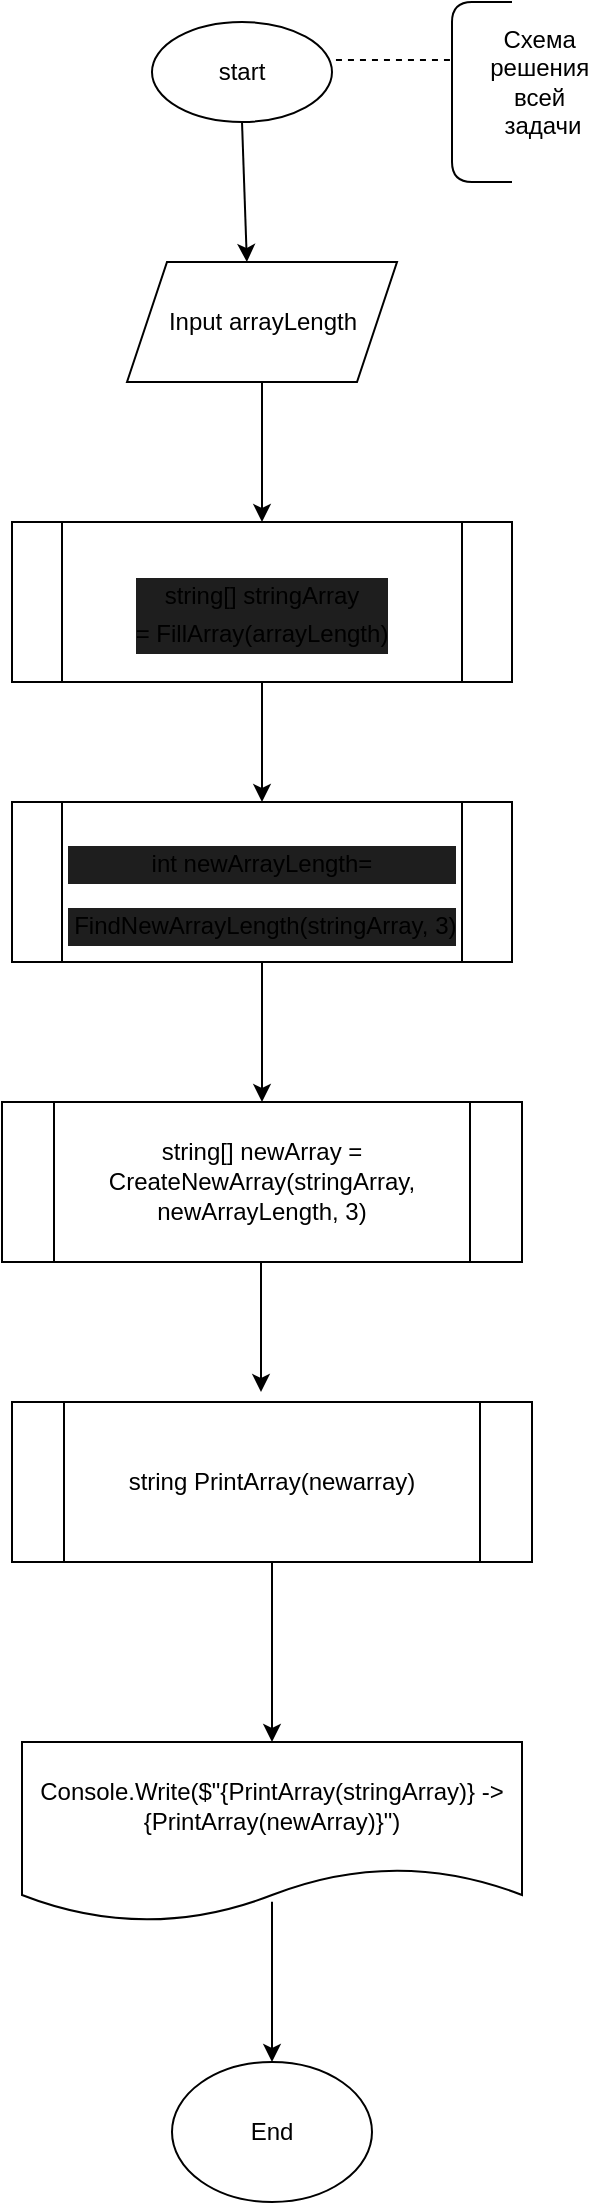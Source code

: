 <mxfile>
    <diagram id="rOK4mXxlfZ7YCphl5fb5" name="FillArray">
        <mxGraphModel dx="1074" dy="494" grid="1" gridSize="10" guides="1" tooltips="1" connect="1" arrows="1" fold="1" page="1" pageScale="1" pageWidth="827" pageHeight="1169" math="0" shadow="0">
            <root>
                <mxCell id="ZLFjbfQ9HzOBgUdA07Hk-0"/>
                <mxCell id="ZLFjbfQ9HzOBgUdA07Hk-1" parent="ZLFjbfQ9HzOBgUdA07Hk-0"/>
                <mxCell id="xCpnMUfckYimntiP1aNO-0" style="edgeStyle=none;html=1;exitX=0.5;exitY=1;exitDx=0;exitDy=0;entryX=0.444;entryY=0;entryDx=0;entryDy=0;entryPerimeter=0;" edge="1" source="xCpnMUfckYimntiP1aNO-1" target="xCpnMUfckYimntiP1aNO-3" parent="ZLFjbfQ9HzOBgUdA07Hk-1">
                    <mxGeometry relative="1" as="geometry"/>
                </mxCell>
                <mxCell id="xCpnMUfckYimntiP1aNO-1" value="start" style="ellipse;whiteSpace=wrap;html=1;" vertex="1" parent="ZLFjbfQ9HzOBgUdA07Hk-1">
                    <mxGeometry x="575" y="30" width="90" height="50" as="geometry"/>
                </mxCell>
                <mxCell id="xCpnMUfckYimntiP1aNO-2" style="edgeStyle=none;html=1;exitX=0.5;exitY=1;exitDx=0;exitDy=0;entryX=0.5;entryY=0;entryDx=0;entryDy=0;" edge="1" source="xCpnMUfckYimntiP1aNO-3" target="xCpnMUfckYimntiP1aNO-5" parent="ZLFjbfQ9HzOBgUdA07Hk-1">
                    <mxGeometry relative="1" as="geometry"/>
                </mxCell>
                <mxCell id="xCpnMUfckYimntiP1aNO-3" value="Input arrayLength" style="shape=parallelogram;perimeter=parallelogramPerimeter;whiteSpace=wrap;html=1;fixedSize=1;" vertex="1" parent="ZLFjbfQ9HzOBgUdA07Hk-1">
                    <mxGeometry x="562.5" y="150" width="135" height="60" as="geometry"/>
                </mxCell>
                <mxCell id="xCpnMUfckYimntiP1aNO-4" style="edgeStyle=none;html=1;exitX=0.5;exitY=1;exitDx=0;exitDy=0;" edge="1" source="xCpnMUfckYimntiP1aNO-5" target="xCpnMUfckYimntiP1aNO-7" parent="ZLFjbfQ9HzOBgUdA07Hk-1">
                    <mxGeometry relative="1" as="geometry"/>
                </mxCell>
                <mxCell id="xCpnMUfckYimntiP1aNO-5" value="&lt;p class=&quot;MsoNormal&quot; style=&quot;margin-bottom: 0cm ; margin-bottom: 0.0pt ; line-height: 14.25pt ; background: #1e1e1e&quot;&gt;&lt;span lang=&quot;EN-US&quot;&gt;&lt;font style=&quot;font-size: 12px&quot;&gt;string[] stringArray&lt;br&gt;= FillArray(arrayLength)&lt;/font&gt;&lt;/span&gt;&lt;/p&gt;" style="shape=process;whiteSpace=wrap;html=1;backgroundOutline=1;" vertex="1" parent="ZLFjbfQ9HzOBgUdA07Hk-1">
                    <mxGeometry x="505" y="280" width="250" height="80" as="geometry"/>
                </mxCell>
                <mxCell id="xCpnMUfckYimntiP1aNO-6" style="edgeStyle=none;html=1;exitX=0.5;exitY=1;exitDx=0;exitDy=0;entryX=0.5;entryY=0;entryDx=0;entryDy=0;" edge="1" source="xCpnMUfckYimntiP1aNO-7" target="xCpnMUfckYimntiP1aNO-15" parent="ZLFjbfQ9HzOBgUdA07Hk-1">
                    <mxGeometry relative="1" as="geometry">
                        <mxPoint x="630" y="560" as="targetPoint"/>
                    </mxGeometry>
                </mxCell>
                <mxCell id="xCpnMUfckYimntiP1aNO-7" value="&lt;p class=&quot;MsoNormal&quot; style=&quot;margin-bottom: 0cm ; margin-bottom: 0.0pt ; line-height: 14.25pt ; background: #1e1e1e&quot;&gt;&lt;span lang=&quot;EN-US&quot;&gt;&lt;font style=&quot;font-size: 12px&quot;&gt;int newArrayLength=&lt;/font&gt;&lt;/span&gt;&lt;/p&gt;&lt;p class=&quot;MsoNormal&quot; style=&quot;margin-bottom: 0cm ; margin-bottom: 0.0pt ; line-height: 14.25pt ; background: #1e1e1e&quot;&gt;&amp;nbsp;FindNewArrayLength(stringArray, 3)&lt;/p&gt;" style="shape=process;whiteSpace=wrap;html=1;backgroundOutline=1;" vertex="1" parent="ZLFjbfQ9HzOBgUdA07Hk-1">
                    <mxGeometry x="505" y="420" width="250" height="80" as="geometry"/>
                </mxCell>
                <mxCell id="xCpnMUfckYimntiP1aNO-8" style="edgeStyle=none;html=1;exitX=0.5;exitY=1;exitDx=0;exitDy=0;entryX=0.5;entryY=0;entryDx=0;entryDy=0;" edge="1" parent="ZLFjbfQ9HzOBgUdA07Hk-1">
                    <mxGeometry relative="1" as="geometry">
                        <mxPoint x="629.5" y="650" as="sourcePoint"/>
                        <mxPoint x="629.5" y="715" as="targetPoint"/>
                    </mxGeometry>
                </mxCell>
                <mxCell id="xCpnMUfckYimntiP1aNO-9" style="edgeStyle=none;html=1;exitX=0.5;exitY=1;exitDx=0;exitDy=0;" edge="1" source="xCpnMUfckYimntiP1aNO-16" target="xCpnMUfckYimntiP1aNO-11" parent="ZLFjbfQ9HzOBgUdA07Hk-1">
                    <mxGeometry relative="1" as="geometry">
                        <mxPoint x="700" y="840" as="sourcePoint"/>
                        <Array as="points"/>
                    </mxGeometry>
                </mxCell>
                <mxCell id="xCpnMUfckYimntiP1aNO-10" style="edgeStyle=none;html=1;exitX=0.5;exitY=0.888;exitDx=0;exitDy=0;exitPerimeter=0;" edge="1" source="xCpnMUfckYimntiP1aNO-11" target="xCpnMUfckYimntiP1aNO-12" parent="ZLFjbfQ9HzOBgUdA07Hk-1">
                    <mxGeometry relative="1" as="geometry"/>
                </mxCell>
                <mxCell id="xCpnMUfckYimntiP1aNO-11" value="&lt;span lang=&quot;EN-US&quot; style=&quot;line-height: 115%&quot;&gt;&lt;font style=&quot;font-size: 12px&quot;&gt;Console.Write($&quot;{PrintArray(stringArray)} -&amp;gt; {PrintArray(newArray)}&quot;)&lt;/font&gt;&lt;/span&gt;" style="shape=document;whiteSpace=wrap;html=1;boundedLbl=1;" vertex="1" parent="ZLFjbfQ9HzOBgUdA07Hk-1">
                    <mxGeometry x="510" y="890" width="250" height="90" as="geometry"/>
                </mxCell>
                <mxCell id="xCpnMUfckYimntiP1aNO-12" value="End" style="ellipse;whiteSpace=wrap;html=1;" vertex="1" parent="ZLFjbfQ9HzOBgUdA07Hk-1">
                    <mxGeometry x="585" y="1050" width="100" height="70" as="geometry"/>
                </mxCell>
                <mxCell id="xCpnMUfckYimntiP1aNO-13" value="Схема&amp;nbsp;&lt;br&gt;решения&amp;nbsp;&lt;br&gt;всей&amp;nbsp;&lt;br&gt;задачи" style="text;html=1;align=center;verticalAlign=middle;resizable=0;points=[];autosize=1;strokeColor=none;fillColor=none;fontSize=12;fontFamily=Helvetica;" vertex="1" parent="ZLFjbfQ9HzOBgUdA07Hk-1">
                    <mxGeometry x="735" y="30" width="70" height="60" as="geometry"/>
                </mxCell>
                <mxCell id="xCpnMUfckYimntiP1aNO-14" value="" style="endArrow=none;dashed=1;html=1;exitX=1.022;exitY=0.38;exitDx=0;exitDy=0;exitPerimeter=0;" edge="1" source="xCpnMUfckYimntiP1aNO-1" parent="ZLFjbfQ9HzOBgUdA07Hk-1">
                    <mxGeometry width="50" height="50" relative="1" as="geometry">
                        <mxPoint x="482.5" y="240" as="sourcePoint"/>
                        <mxPoint x="725" y="49" as="targetPoint"/>
                    </mxGeometry>
                </mxCell>
                <mxCell id="xCpnMUfckYimntiP1aNO-15" value="&lt;span lang=&quot;EN-US&quot; style=&quot;line-height: 115%&quot;&gt;&lt;font style=&quot;font-size: 12px&quot;&gt;string[] newArray = CreateNewArray(stringArray, newArrayLength, 3)&lt;/font&gt;&lt;/span&gt;" style="shape=process;whiteSpace=wrap;html=1;backgroundOutline=1;" vertex="1" parent="ZLFjbfQ9HzOBgUdA07Hk-1">
                    <mxGeometry x="500" y="570" width="260" height="80" as="geometry"/>
                </mxCell>
                <mxCell id="xCpnMUfckYimntiP1aNO-16" value="string PrintArray(newarray)" style="shape=process;whiteSpace=wrap;html=1;backgroundOutline=1;" vertex="1" parent="ZLFjbfQ9HzOBgUdA07Hk-1">
                    <mxGeometry x="505" y="720" width="260" height="80" as="geometry"/>
                </mxCell>
                <mxCell id="xCpnMUfckYimntiP1aNO-17" value="" style="endArrow=none;html=1;fontFamily=Helvetica;fontSize=12;" edge="1" parent="ZLFjbfQ9HzOBgUdA07Hk-1">
                    <mxGeometry width="50" height="50" relative="1" as="geometry">
                        <mxPoint x="755" y="110" as="sourcePoint"/>
                        <mxPoint x="755" y="20" as="targetPoint"/>
                        <Array as="points">
                            <mxPoint x="725" y="110"/>
                            <mxPoint x="725" y="20"/>
                        </Array>
                    </mxGeometry>
                </mxCell>
            </root>
        </mxGraphModel>
    </diagram>
    <diagram id="BUDHd59vHn-Sn7zRhiGd" name="FindNewArrayLength">
        <mxGraphModel dx="1074" dy="494" grid="1" gridSize="10" guides="1" tooltips="1" connect="1" arrows="1" fold="1" page="1" pageScale="1" pageWidth="827" pageHeight="1169" math="0" shadow="0">
            <root>
                <mxCell id="0"/>
                <mxCell id="1" parent="0"/>
                <mxCell id="10" style="edgeStyle=none;html=1;exitX=0.5;exitY=1;exitDx=0;exitDy=0;entryX=0.5;entryY=0;entryDx=0;entryDy=0;" parent="1" source="3" target="4" edge="1">
                    <mxGeometry relative="1" as="geometry"/>
                </mxCell>
                <mxCell id="3" value="start" style="ellipse;whiteSpace=wrap;html=1;" parent="1" vertex="1">
                    <mxGeometry x="110" y="20" width="90" height="60" as="geometry"/>
                </mxCell>
                <mxCell id="11" style="edgeStyle=none;html=1;exitX=0.5;exitY=1;exitDx=0;exitDy=0;entryX=0.5;entryY=0;entryDx=0;entryDy=0;" parent="1" source="4" target="5" edge="1">
                    <mxGeometry relative="1" as="geometry"/>
                </mxCell>
                <mxCell id="4" value="&lt;b&gt;Input&lt;/b&gt; string[] someArray" style="shape=parallelogram;perimeter=parallelogramPerimeter;whiteSpace=wrap;html=1;fixedSize=1;" parent="1" vertex="1">
                    <mxGeometry x="75" y="120" width="160" height="60" as="geometry"/>
                </mxCell>
                <mxCell id="12" style="edgeStyle=none;html=1;exitX=0.5;exitY=1;exitDx=0;exitDy=0;entryX=0.5;entryY=0;entryDx=0;entryDy=0;" parent="1" source="5" target="6" edge="1">
                    <mxGeometry relative="1" as="geometry"/>
                </mxCell>
                <mxCell id="5" value="&lt;b&gt;Input &lt;/b&gt;int number" style="shape=parallelogram;perimeter=parallelogramPerimeter;whiteSpace=wrap;html=1;fixedSize=1;" parent="1" vertex="1">
                    <mxGeometry x="77.5" y="230" width="157.5" height="60" as="geometry"/>
                </mxCell>
                <mxCell id="13" style="edgeStyle=none;html=1;exitX=0.5;exitY=1;exitDx=0;exitDy=0;entryX=0.5;entryY=0;entryDx=0;entryDy=0;" parent="1" source="6" target="7" edge="1">
                    <mxGeometry relative="1" as="geometry"/>
                </mxCell>
                <mxCell id="6" value="int count = 0" style="rounded=0;whiteSpace=wrap;html=1;" parent="1" vertex="1">
                    <mxGeometry x="95" y="340" width="120" height="60" as="geometry"/>
                </mxCell>
                <mxCell id="14" style="edgeStyle=none;html=1;exitX=0.5;exitY=1;exitDx=0;exitDy=0;entryX=0.5;entryY=0;entryDx=0;entryDy=0;" parent="1" source="7" target="8" edge="1">
                    <mxGeometry relative="1" as="geometry"/>
                </mxCell>
                <mxCell id="7" value="i = 0, someArray.Length -1, 1" style="shape=hexagon;perimeter=hexagonPerimeter2;whiteSpace=wrap;html=1;fixedSize=1;" parent="1" vertex="1">
                    <mxGeometry x="70" y="460" width="170" height="80" as="geometry"/>
                </mxCell>
                <mxCell id="15" style="edgeStyle=none;html=1;exitX=0.5;exitY=1;exitDx=0;exitDy=0;entryX=0.5;entryY=0;entryDx=0;entryDy=0;" parent="1" source="8" target="9" edge="1">
                    <mxGeometry relative="1" as="geometry"/>
                </mxCell>
                <mxCell id="8" value="someArray[ i ].Length&lt;br&gt;&amp;nbsp;&amp;lt;= number" style="rhombus;whiteSpace=wrap;html=1;" parent="1" vertex="1">
                    <mxGeometry x="80" y="600" width="150" height="100" as="geometry"/>
                </mxCell>
                <mxCell id="9" value="count = count + 1" style="rounded=0;whiteSpace=wrap;html=1;" parent="1" vertex="1">
                    <mxGeometry x="95" y="770" width="120" height="60" as="geometry"/>
                </mxCell>
                <mxCell id="16" value="" style="endArrow=classic;html=1;exitX=1;exitY=0.5;exitDx=0;exitDy=0;" parent="1" source="8" edge="1">
                    <mxGeometry width="50" height="50" relative="1" as="geometry">
                        <mxPoint x="400" y="790" as="sourcePoint"/>
                        <mxPoint x="320" y="650" as="targetPoint"/>
                    </mxGeometry>
                </mxCell>
                <mxCell id="17" value="" style="endArrow=classic;html=1;" parent="1" edge="1">
                    <mxGeometry width="50" height="50" relative="1" as="geometry">
                        <mxPoint x="320" y="650" as="sourcePoint"/>
                        <mxPoint x="320" y="920" as="targetPoint"/>
                    </mxGeometry>
                </mxCell>
                <mxCell id="18" value="" style="endArrow=classic;html=1;" parent="1" edge="1">
                    <mxGeometry width="50" height="50" relative="1" as="geometry">
                        <mxPoint x="320" y="920" as="sourcePoint"/>
                        <mxPoint x="40" y="920" as="targetPoint"/>
                    </mxGeometry>
                </mxCell>
                <mxCell id="19" value="" style="endArrow=classic;html=1;" parent="1" edge="1">
                    <mxGeometry width="50" height="50" relative="1" as="geometry">
                        <mxPoint x="40" y="920" as="sourcePoint"/>
                        <mxPoint x="40" y="500" as="targetPoint"/>
                    </mxGeometry>
                </mxCell>
                <mxCell id="20" value="" style="endArrow=classic;html=1;entryX=0;entryY=0.5;entryDx=0;entryDy=0;" parent="1" target="7" edge="1">
                    <mxGeometry width="50" height="50" relative="1" as="geometry">
                        <mxPoint x="40" y="500" as="sourcePoint"/>
                        <mxPoint x="450" y="510" as="targetPoint"/>
                    </mxGeometry>
                </mxCell>
                <mxCell id="21" value="" style="endArrow=classic;html=1;exitX=0.5;exitY=1;exitDx=0;exitDy=0;" parent="1" source="9" edge="1">
                    <mxGeometry width="50" height="50" relative="1" as="geometry">
                        <mxPoint x="400" y="760" as="sourcePoint"/>
                        <mxPoint x="155" y="920" as="targetPoint"/>
                    </mxGeometry>
                </mxCell>
                <mxCell id="22" value="End" style="ellipse;whiteSpace=wrap;html=1;" parent="1" vertex="1">
                    <mxGeometry x="270" y="470" width="80" height="60" as="geometry"/>
                </mxCell>
                <mxCell id="23" value="" style="endArrow=classic;html=1;exitX=1;exitY=0.5;exitDx=0;exitDy=0;entryX=0;entryY=0.5;entryDx=0;entryDy=0;" parent="1" source="7" target="22" edge="1">
                    <mxGeometry width="50" height="50" relative="1" as="geometry">
                        <mxPoint x="400" y="660" as="sourcePoint"/>
                        <mxPoint x="450" y="610" as="targetPoint"/>
                    </mxGeometry>
                </mxCell>
                <mxCell id="24" value="No" style="text;html=1;align=center;verticalAlign=middle;resizable=0;points=[];autosize=1;strokeColor=none;fillColor=none;" parent="1" vertex="1">
                    <mxGeometry x="255" y="620" width="30" height="20" as="geometry"/>
                </mxCell>
                <mxCell id="25" value="Yes" style="text;html=1;align=center;verticalAlign=middle;resizable=0;points=[];autosize=1;strokeColor=none;fillColor=none;" parent="1" vertex="1">
                    <mxGeometry x="150" y="710" width="40" height="20" as="geometry"/>
                </mxCell>
                <mxCell id="26" value="" style="endArrow=none;html=1;" parent="1" edge="1">
                    <mxGeometry width="50" height="50" relative="1" as="geometry">
                        <mxPoint x="300" y="200" as="sourcePoint"/>
                        <mxPoint x="300" y="20" as="targetPoint"/>
                        <Array as="points">
                            <mxPoint x="280" y="200"/>
                            <mxPoint x="280" y="20"/>
                        </Array>
                    </mxGeometry>
                </mxCell>
                <mxCell id="27" value="" style="endArrow=none;dashed=1;html=1;exitX=1;exitY=0.5;exitDx=0;exitDy=0;" parent="1" source="3" edge="1">
                    <mxGeometry width="50" height="50" relative="1" as="geometry">
                        <mxPoint x="400" y="120" as="sourcePoint"/>
                        <mxPoint x="280" y="50" as="targetPoint"/>
                        <Array as="points">
                            <mxPoint x="240" y="50"/>
                        </Array>
                    </mxGeometry>
                </mxCell>
                <mxCell id="28" value="int FindNewArrayLength&lt;br&gt;(string[] someArray, int number)" style="text;html=1;align=left;verticalAlign=middle;resizable=0;points=[];autosize=1;strokeColor=none;fillColor=none;" parent="1" vertex="1">
                    <mxGeometry x="288" y="30" width="180" height="30" as="geometry"/>
                </mxCell>
                <mxCell id="30" value="// Аргументы функции: &lt;br&gt;исходный массив строк someArray&amp;nbsp;&lt;br&gt;&amp;nbsp;и число number, &lt;br&gt;которое ограничивает&lt;br&gt;&amp;nbsp;длину строк нового массива&lt;br&gt;//Функция возвращает длину count&lt;br&gt;&lt;font color=&quot;rgba(0, 0, 0, 0)&quot; face=&quot;monospace&quot;&gt;&lt;span style=&quot;font-size: 0px&quot;&gt;сщгте&lt;/span&gt;&lt;/font&gt;&amp;nbsp;нового массива , который будет&amp;nbsp;&lt;br&gt;состоять из тех строк исходного массива,&lt;br&gt;длина которых меньше или равна number" style="text;html=1;align=left;verticalAlign=middle;resizable=0;points=[];autosize=1;strokeColor=none;fillColor=none;" parent="1" vertex="1">
                    <mxGeometry x="285" y="60" width="250" height="140" as="geometry"/>
                </mxCell>
                <mxCell id="40" style="edgeStyle=none;html=1;exitX=0.5;exitY=1;exitDx=0;exitDy=0;entryX=0.444;entryY=0;entryDx=0;entryDy=0;entryPerimeter=0;" parent="1" source="32" target="33" edge="1">
                    <mxGeometry relative="1" as="geometry"/>
                </mxCell>
                <mxCell id="32" value="start" style="ellipse;whiteSpace=wrap;html=1;" parent="1" vertex="1">
                    <mxGeometry x="610" y="25" width="90" height="50" as="geometry"/>
                </mxCell>
                <mxCell id="41" style="edgeStyle=none;html=1;exitX=0.5;exitY=1;exitDx=0;exitDy=0;entryX=0.5;entryY=0;entryDx=0;entryDy=0;" parent="1" source="33" target="34" edge="1">
                    <mxGeometry relative="1" as="geometry"/>
                </mxCell>
                <mxCell id="33" value="Input arrayLength" style="shape=parallelogram;perimeter=parallelogramPerimeter;whiteSpace=wrap;html=1;fixedSize=1;" parent="1" vertex="1">
                    <mxGeometry x="595" y="120" width="135" height="60" as="geometry"/>
                </mxCell>
                <mxCell id="42" style="edgeStyle=none;html=1;exitX=0.5;exitY=1;exitDx=0;exitDy=0;" parent="1" source="34" target="35" edge="1">
                    <mxGeometry relative="1" as="geometry"/>
                </mxCell>
                <mxCell id="34" value="&lt;p class=&quot;MsoNormal&quot; style=&quot;margin-bottom: 0cm ; margin-bottom: 0.0pt ; line-height: 14.25pt ; background: #1e1e1e&quot;&gt;&lt;span lang=&quot;EN-US&quot;&gt;&lt;font style=&quot;font-size: 12px&quot;&gt;string[] stringArray&lt;br&gt;= FillArray(arrayLength)&lt;/font&gt;&lt;/span&gt;&lt;/p&gt;" style="shape=process;whiteSpace=wrap;html=1;backgroundOutline=1;" parent="1" vertex="1">
                    <mxGeometry x="540" y="220" width="250" height="80" as="geometry"/>
                </mxCell>
                <mxCell id="43" style="edgeStyle=none;html=1;exitX=0.5;exitY=1;exitDx=0;exitDy=0;entryX=0.5;entryY=0;entryDx=0;entryDy=0;" parent="1" source="35" target="36" edge="1">
                    <mxGeometry relative="1" as="geometry"/>
                </mxCell>
                <mxCell id="35" value="&lt;p class=&quot;MsoNormal&quot; style=&quot;margin-bottom: 0cm ; margin-bottom: 0.0pt ; line-height: 14.25pt ; background: #1e1e1e&quot;&gt;&lt;span lang=&quot;EN-US&quot;&gt;&lt;font style=&quot;font-size: 12px&quot;&gt;int newArrayLength=&lt;/font&gt;&lt;/span&gt;&lt;/p&gt;&lt;p class=&quot;MsoNormal&quot; style=&quot;margin-bottom: 0cm ; margin-bottom: 0.0pt ; line-height: 14.25pt ; background: #1e1e1e&quot;&gt;&amp;nbsp;FindNewArrayLength(stringArray, 3)&lt;/p&gt;" style="shape=process;whiteSpace=wrap;html=1;backgroundOutline=1;" parent="1" vertex="1">
                    <mxGeometry x="540" y="340" width="250" height="80" as="geometry"/>
                </mxCell>
                <mxCell id="44" style="edgeStyle=none;html=1;exitX=0.5;exitY=1;exitDx=0;exitDy=0;entryX=0.5;entryY=0;entryDx=0;entryDy=0;" parent="1" source="36" target="37" edge="1">
                    <mxGeometry relative="1" as="geometry"/>
                </mxCell>
                <mxCell id="36" value="&lt;span lang=&quot;EN-US&quot; style=&quot;line-height: 115%&quot;&gt;&lt;font style=&quot;font-size: 12px&quot;&gt;string[] newArray = CreateNewArray(stringArray, newArrayLength, 3)&lt;/font&gt;&lt;/span&gt;" style="shape=process;whiteSpace=wrap;html=1;backgroundOutline=1;" parent="1" vertex="1">
                    <mxGeometry x="535" y="460" width="260" height="80" as="geometry"/>
                </mxCell>
                <mxCell id="45" style="edgeStyle=none;html=1;exitX=0.5;exitY=1;exitDx=0;exitDy=0;" parent="1" source="37" target="38" edge="1">
                    <mxGeometry relative="1" as="geometry"/>
                </mxCell>
                <mxCell id="37" value="string PrintArray(newarray)" style="shape=process;whiteSpace=wrap;html=1;backgroundOutline=1;" parent="1" vertex="1">
                    <mxGeometry x="535" y="610" width="260" height="80" as="geometry"/>
                </mxCell>
                <mxCell id="46" style="edgeStyle=none;html=1;exitX=0.5;exitY=0.888;exitDx=0;exitDy=0;exitPerimeter=0;" parent="1" source="38" target="39" edge="1">
                    <mxGeometry relative="1" as="geometry"/>
                </mxCell>
                <mxCell id="38" value="&lt;span lang=&quot;EN-US&quot; style=&quot;line-height: 115%&quot;&gt;&lt;font style=&quot;font-size: 12px&quot;&gt;Console.Write($&quot;{PrintArray(stringArray)} -&amp;gt; {PrintArray(newArray)}&quot;)&lt;/font&gt;&lt;/span&gt;" style="shape=document;whiteSpace=wrap;html=1;boundedLbl=1;" parent="1" vertex="1">
                    <mxGeometry x="540" y="750" width="250" height="90" as="geometry"/>
                </mxCell>
                <mxCell id="39" value="End" style="ellipse;whiteSpace=wrap;html=1;" parent="1" vertex="1">
                    <mxGeometry x="615" y="900" width="100" height="70" as="geometry"/>
                </mxCell>
                <mxCell id="47" value="" style="endArrow=none;dashed=1;html=1;dashPattern=1 3;strokeWidth=2;fontFamily=Helvetica;fontSize=12;entryX=0;entryY=0.25;entryDx=0;entryDy=0;exitX=0.432;exitY=1.036;exitDx=0;exitDy=0;exitPerimeter=0;" parent="1" source="30" target="35" edge="1">
                    <mxGeometry width="50" height="50" relative="1" as="geometry">
                        <mxPoint x="400" y="410" as="sourcePoint"/>
                        <mxPoint x="450" y="360" as="targetPoint"/>
                    </mxGeometry>
                </mxCell>
                <mxCell id="48" value="" style="endArrow=none;dashed=1;html=1;fontFamily=Helvetica;fontSize=12;entryX=1;entryY=0.5;entryDx=0;entryDy=0;" parent="1" target="32" edge="1">
                    <mxGeometry width="50" height="50" relative="1" as="geometry">
                        <mxPoint x="730" y="50" as="sourcePoint"/>
                        <mxPoint x="450" y="70" as="targetPoint"/>
                    </mxGeometry>
                </mxCell>
                <mxCell id="49" value="" style="endArrow=none;html=1;fontFamily=Helvetica;fontSize=12;" parent="1" edge="1">
                    <mxGeometry width="50" height="50" relative="1" as="geometry">
                        <mxPoint x="760" y="110" as="sourcePoint"/>
                        <mxPoint x="760" y="20" as="targetPoint"/>
                        <Array as="points">
                            <mxPoint x="730" y="110"/>
                            <mxPoint x="730" y="20"/>
                        </Array>
                    </mxGeometry>
                </mxCell>
                <mxCell id="50" value="Схема&amp;nbsp;&lt;br&gt;решения&amp;nbsp;&lt;br&gt;всей&amp;nbsp;&lt;br&gt;задачи" style="text;html=1;align=center;verticalAlign=middle;resizable=0;points=[];autosize=1;strokeColor=none;fillColor=none;fontSize=12;fontFamily=Helvetica;" parent="1" vertex="1">
                    <mxGeometry x="740" y="30" width="70" height="60" as="geometry"/>
                </mxCell>
            </root>
        </mxGraphModel>
    </diagram>
    <diagram id="9cwROIkATJ8h14jdqO5l" name="CreateNewArray">
        <mxGraphModel dx="1074" dy="494" grid="1" gridSize="10" guides="1" tooltips="1" connect="1" arrows="1" fold="1" page="1" pageScale="1" pageWidth="827" pageHeight="1169" math="0" shadow="0">
            <root>
                <mxCell id="WYaakM-BK-kbKQ9GXrH5-0"/>
                <mxCell id="WYaakM-BK-kbKQ9GXrH5-1" parent="WYaakM-BK-kbKQ9GXrH5-0"/>
                <mxCell id="PL3wQIosWrRBUe69JCpg-0" style="edgeStyle=none;html=1;exitX=0.5;exitY=1;exitDx=0;exitDy=0;entryX=0.5;entryY=0;entryDx=0;entryDy=0;" parent="WYaakM-BK-kbKQ9GXrH5-1" target="PL3wQIosWrRBUe69JCpg-2" edge="1">
                    <mxGeometry relative="1" as="geometry">
                        <mxPoint x="155" y="80" as="sourcePoint"/>
                    </mxGeometry>
                </mxCell>
                <mxCell id="PL3wQIosWrRBUe69JCpg-1" style="edgeStyle=none;html=1;exitX=0.5;exitY=1;exitDx=0;exitDy=0;entryX=0.5;entryY=0;entryDx=0;entryDy=0;" parent="WYaakM-BK-kbKQ9GXrH5-1" source="PL3wQIosWrRBUe69JCpg-2" target="PL3wQIosWrRBUe69JCpg-4" edge="1">
                    <mxGeometry relative="1" as="geometry"/>
                </mxCell>
                <mxCell id="PL3wQIosWrRBUe69JCpg-2" value="&lt;b&gt;Input&lt;/b&gt; string[] someArray" style="shape=parallelogram;perimeter=parallelogramPerimeter;whiteSpace=wrap;html=1;fixedSize=1;" parent="WYaakM-BK-kbKQ9GXrH5-1" vertex="1">
                    <mxGeometry x="75" y="120" width="160" height="60" as="geometry"/>
                </mxCell>
                <mxCell id="PL3wQIosWrRBUe69JCpg-3" style="edgeStyle=none;html=1;exitX=0.5;exitY=1;exitDx=0;exitDy=0;entryX=0.5;entryY=0;entryDx=0;entryDy=0;" parent="WYaakM-BK-kbKQ9GXrH5-1" source="PL3wQIosWrRBUe69JCpg-4" target="PL3wQIosWrRBUe69JCpg-6" edge="1">
                    <mxGeometry relative="1" as="geometry"/>
                </mxCell>
                <mxCell id="PL3wQIosWrRBUe69JCpg-4" value="&lt;b&gt;Input &lt;/b&gt;int number" style="shape=parallelogram;perimeter=parallelogramPerimeter;whiteSpace=wrap;html=1;fixedSize=1;" parent="WYaakM-BK-kbKQ9GXrH5-1" vertex="1">
                    <mxGeometry x="77.5" y="230" width="157.5" height="60" as="geometry"/>
                </mxCell>
                <mxCell id="CWt5amc0Uw6hjU2jiGRZ-3" style="edgeStyle=none;html=1;exitX=0.5;exitY=1;exitDx=0;exitDy=0;entryX=0.5;entryY=0;entryDx=0;entryDy=0;" parent="WYaakM-BK-kbKQ9GXrH5-1" source="PL3wQIosWrRBUe69JCpg-6" target="CWt5amc0Uw6hjU2jiGRZ-2" edge="1">
                    <mxGeometry relative="1" as="geometry"/>
                </mxCell>
                <mxCell id="PL3wQIosWrRBUe69JCpg-6" value="string[] newArray = new string[length]" style="rounded=0;whiteSpace=wrap;html=1;" parent="WYaakM-BK-kbKQ9GXrH5-1" vertex="1">
                    <mxGeometry x="80" y="480" width="160" height="60" as="geometry"/>
                </mxCell>
                <mxCell id="PL3wQIosWrRBUe69JCpg-7" style="edgeStyle=none;html=1;exitX=0.5;exitY=1;exitDx=0;exitDy=0;entryX=0.5;entryY=0;entryDx=0;entryDy=0;" parent="WYaakM-BK-kbKQ9GXrH5-1" source="PL3wQIosWrRBUe69JCpg-8" target="PL3wQIosWrRBUe69JCpg-10" edge="1">
                    <mxGeometry relative="1" as="geometry"/>
                </mxCell>
                <mxCell id="PL3wQIosWrRBUe69JCpg-8" value="i = 0, someArray.Length -1, 1" style="shape=hexagon;perimeter=hexagonPerimeter2;whiteSpace=wrap;html=1;fixedSize=1;" parent="WYaakM-BK-kbKQ9GXrH5-1" vertex="1">
                    <mxGeometry x="76.25" y="710" width="170" height="80" as="geometry"/>
                </mxCell>
                <mxCell id="PL3wQIosWrRBUe69JCpg-9" style="edgeStyle=none;html=1;exitX=0.5;exitY=1;exitDx=0;exitDy=0;entryX=0.5;entryY=0;entryDx=0;entryDy=0;" parent="WYaakM-BK-kbKQ9GXrH5-1" source="PL3wQIosWrRBUe69JCpg-10" target="PL3wQIosWrRBUe69JCpg-11" edge="1">
                    <mxGeometry relative="1" as="geometry"/>
                </mxCell>
                <mxCell id="PL3wQIosWrRBUe69JCpg-10" value="someArray[ i ].Length&lt;br&gt;&amp;nbsp;&amp;lt;= number" style="rhombus;whiteSpace=wrap;html=1;" parent="WYaakM-BK-kbKQ9GXrH5-1" vertex="1">
                    <mxGeometry x="86.25" y="830" width="150" height="100" as="geometry"/>
                </mxCell>
                <mxCell id="CWt5amc0Uw6hjU2jiGRZ-10" style="edgeStyle=none;html=1;exitX=0.5;exitY=1;exitDx=0;exitDy=0;entryX=0.5;entryY=0;entryDx=0;entryDy=0;" parent="WYaakM-BK-kbKQ9GXrH5-1" source="PL3wQIosWrRBUe69JCpg-11" target="CWt5amc0Uw6hjU2jiGRZ-7" edge="1">
                    <mxGeometry relative="1" as="geometry"/>
                </mxCell>
                <mxCell id="PL3wQIosWrRBUe69JCpg-11" value="newArray[ j ] = someArray[ i ]" style="rounded=0;whiteSpace=wrap;html=1;" parent="WYaakM-BK-kbKQ9GXrH5-1" vertex="1">
                    <mxGeometry x="101.25" y="960" width="120" height="60" as="geometry"/>
                </mxCell>
                <mxCell id="PL3wQIosWrRBUe69JCpg-12" value="" style="endArrow=classic;html=1;exitX=1;exitY=0.5;exitDx=0;exitDy=0;" parent="WYaakM-BK-kbKQ9GXrH5-1" source="PL3wQIosWrRBUe69JCpg-10" edge="1">
                    <mxGeometry width="50" height="50" relative="1" as="geometry">
                        <mxPoint x="400" y="790" as="sourcePoint"/>
                        <mxPoint x="330" y="880" as="targetPoint"/>
                    </mxGeometry>
                </mxCell>
                <mxCell id="PL3wQIosWrRBUe69JCpg-13" value="" style="endArrow=classic;html=1;" parent="WYaakM-BK-kbKQ9GXrH5-1" edge="1">
                    <mxGeometry width="50" height="50" relative="1" as="geometry">
                        <mxPoint x="330" y="880" as="sourcePoint"/>
                        <mxPoint x="330" y="1140" as="targetPoint"/>
                    </mxGeometry>
                </mxCell>
                <mxCell id="PL3wQIosWrRBUe69JCpg-15" value="End" style="ellipse;whiteSpace=wrap;html=1;" parent="WYaakM-BK-kbKQ9GXrH5-1" vertex="1">
                    <mxGeometry x="330" y="720" width="80" height="60" as="geometry"/>
                </mxCell>
                <mxCell id="PL3wQIosWrRBUe69JCpg-16" value="" style="endArrow=classic;html=1;exitX=1;exitY=0.5;exitDx=0;exitDy=0;" parent="WYaakM-BK-kbKQ9GXrH5-1" source="PL3wQIosWrRBUe69JCpg-8" edge="1">
                    <mxGeometry width="50" height="50" relative="1" as="geometry">
                        <mxPoint x="400" y="660" as="sourcePoint"/>
                        <mxPoint x="330" y="750" as="targetPoint"/>
                    </mxGeometry>
                </mxCell>
                <mxCell id="PL3wQIosWrRBUe69JCpg-19" value="" style="endArrow=none;dashed=1;html=1;exitX=1;exitY=0.5;exitDx=0;exitDy=0;" parent="WYaakM-BK-kbKQ9GXrH5-1" edge="1">
                    <mxGeometry width="50" height="50" relative="1" as="geometry">
                        <mxPoint x="200" y="50" as="sourcePoint"/>
                        <mxPoint x="280" y="50" as="targetPoint"/>
                        <Array as="points">
                            <mxPoint x="240" y="50"/>
                        </Array>
                    </mxGeometry>
                </mxCell>
                <mxCell id="CWt5amc0Uw6hjU2jiGRZ-0" value="start" style="ellipse;whiteSpace=wrap;html=1;" parent="WYaakM-BK-kbKQ9GXrH5-1" vertex="1">
                    <mxGeometry x="110" y="20" width="90" height="60" as="geometry"/>
                </mxCell>
                <mxCell id="CWt5amc0Uw6hjU2jiGRZ-1" value="&lt;b&gt;Input &lt;/b&gt;int length" style="shape=parallelogram;perimeter=parallelogramPerimeter;whiteSpace=wrap;html=1;fixedSize=1;" parent="WYaakM-BK-kbKQ9GXrH5-1" vertex="1">
                    <mxGeometry x="76.25" y="350" width="157.5" height="60" as="geometry"/>
                </mxCell>
                <mxCell id="CWt5amc0Uw6hjU2jiGRZ-4" style="edgeStyle=none;html=1;exitX=0.5;exitY=1;exitDx=0;exitDy=0;" parent="WYaakM-BK-kbKQ9GXrH5-1" source="CWt5amc0Uw6hjU2jiGRZ-2" target="PL3wQIosWrRBUe69JCpg-8" edge="1">
                    <mxGeometry relative="1" as="geometry"/>
                </mxCell>
                <mxCell id="CWt5amc0Uw6hjU2jiGRZ-2" value="int j = 0" style="rounded=0;whiteSpace=wrap;html=1;" parent="WYaakM-BK-kbKQ9GXrH5-1" vertex="1">
                    <mxGeometry x="80" y="590" width="160" height="60" as="geometry"/>
                </mxCell>
                <mxCell id="CWt5amc0Uw6hjU2jiGRZ-6" value="" style="endArrow=classic;html=1;entryX=0;entryY=0.5;entryDx=0;entryDy=0;" parent="WYaakM-BK-kbKQ9GXrH5-1" target="PL3wQIosWrRBUe69JCpg-8" edge="1">
                    <mxGeometry width="50" height="50" relative="1" as="geometry">
                        <mxPoint x="330" y="1140" as="sourcePoint"/>
                        <mxPoint x="440" y="820" as="targetPoint"/>
                        <Array as="points">
                            <mxPoint x="30" y="1140"/>
                            <mxPoint x="30" y="750"/>
                        </Array>
                    </mxGeometry>
                </mxCell>
                <mxCell id="CWt5amc0Uw6hjU2jiGRZ-9" style="edgeStyle=none;html=1;" parent="WYaakM-BK-kbKQ9GXrH5-1" source="CWt5amc0Uw6hjU2jiGRZ-7" edge="1">
                    <mxGeometry relative="1" as="geometry">
                        <mxPoint x="161" y="1140" as="targetPoint"/>
                    </mxGeometry>
                </mxCell>
                <mxCell id="CWt5amc0Uw6hjU2jiGRZ-7" value="j = j + 1" style="rounded=0;whiteSpace=wrap;html=1;" parent="WYaakM-BK-kbKQ9GXrH5-1" vertex="1">
                    <mxGeometry x="101.25" y="1050" width="120" height="50" as="geometry"/>
                </mxCell>
                <mxCell id="CWt5amc0Uw6hjU2jiGRZ-12" value="No" style="text;html=1;align=center;verticalAlign=middle;resizable=0;points=[];autosize=1;strokeColor=none;fillColor=none;" parent="WYaakM-BK-kbKQ9GXrH5-1" vertex="1">
                    <mxGeometry x="245" y="850" width="30" height="20" as="geometry"/>
                </mxCell>
                <mxCell id="CWt5amc0Uw6hjU2jiGRZ-13" value="Yes" style="text;html=1;align=center;verticalAlign=middle;resizable=0;points=[];autosize=1;strokeColor=none;fillColor=none;" parent="WYaakM-BK-kbKQ9GXrH5-1" vertex="1">
                    <mxGeometry x="160" y="930" width="40" height="20" as="geometry"/>
                </mxCell>
                <mxCell id="CWt5amc0Uw6hjU2jiGRZ-14" value="string[] CreateNewArray&lt;br&gt;(string[] someArray,&amp;nbsp;int length, int number)&lt;br&gt;// Аргументы метода: &lt;br&gt;заданный массив строк someArray,&lt;br&gt;длина нового массива length,&lt;br&gt;число number, которое ограничивает&lt;br&gt;число символов строки в новом массиве.&lt;br&gt;// Метод возвращает новый массив&lt;br&gt;&amp;nbsp;строк newArray из строк исходного &lt;br&gt;массива, длина которых &amp;lt;= number.&amp;nbsp;" style="text;html=1;align=left;verticalAlign=middle;resizable=0;points=[];autosize=1;strokeColor=none;fillColor=none;" parent="WYaakM-BK-kbKQ9GXrH5-1" vertex="1">
                    <mxGeometry x="289" y="20" width="250" height="150" as="geometry"/>
                </mxCell>
                <mxCell id="zIz8TzmVw3z0ew3yAKeJ-1" value="" style="endArrow=none;html=1;" parent="WYaakM-BK-kbKQ9GXrH5-1" edge="1">
                    <mxGeometry width="50" height="50" relative="1" as="geometry">
                        <mxPoint x="330" y="170" as="sourcePoint"/>
                        <mxPoint x="330" y="20" as="targetPoint"/>
                        <Array as="points">
                            <mxPoint x="280" y="170"/>
                            <mxPoint x="280" y="20"/>
                        </Array>
                    </mxGeometry>
                </mxCell>
                <mxCell id="Iyp2aAmBb2lgy-oFgMpM-0" style="edgeStyle=none;html=1;exitX=0.5;exitY=1;exitDx=0;exitDy=0;entryX=0.444;entryY=0;entryDx=0;entryDy=0;entryPerimeter=0;" parent="WYaakM-BK-kbKQ9GXrH5-1" source="Iyp2aAmBb2lgy-oFgMpM-1" target="Iyp2aAmBb2lgy-oFgMpM-3" edge="1">
                    <mxGeometry relative="1" as="geometry"/>
                </mxCell>
                <mxCell id="Iyp2aAmBb2lgy-oFgMpM-1" value="start" style="ellipse;whiteSpace=wrap;html=1;" parent="WYaakM-BK-kbKQ9GXrH5-1" vertex="1">
                    <mxGeometry x="595" y="20" width="90" height="50" as="geometry"/>
                </mxCell>
                <mxCell id="Iyp2aAmBb2lgy-oFgMpM-2" style="edgeStyle=none;html=1;exitX=0.5;exitY=1;exitDx=0;exitDy=0;entryX=0.5;entryY=0;entryDx=0;entryDy=0;" parent="WYaakM-BK-kbKQ9GXrH5-1" source="Iyp2aAmBb2lgy-oFgMpM-3" target="Iyp2aAmBb2lgy-oFgMpM-5" edge="1">
                    <mxGeometry relative="1" as="geometry"/>
                </mxCell>
                <mxCell id="Iyp2aAmBb2lgy-oFgMpM-3" value="Input arrayLength" style="shape=parallelogram;perimeter=parallelogramPerimeter;whiteSpace=wrap;html=1;fixedSize=1;" parent="WYaakM-BK-kbKQ9GXrH5-1" vertex="1">
                    <mxGeometry x="580" y="120" width="135" height="60" as="geometry"/>
                </mxCell>
                <mxCell id="Iyp2aAmBb2lgy-oFgMpM-4" style="edgeStyle=none;html=1;exitX=0.5;exitY=1;exitDx=0;exitDy=0;" parent="WYaakM-BK-kbKQ9GXrH5-1" source="Iyp2aAmBb2lgy-oFgMpM-5" target="Iyp2aAmBb2lgy-oFgMpM-7" edge="1">
                    <mxGeometry relative="1" as="geometry"/>
                </mxCell>
                <mxCell id="Iyp2aAmBb2lgy-oFgMpM-5" value="&lt;p class=&quot;MsoNormal&quot; style=&quot;margin-bottom: 0cm ; margin-bottom: 0.0pt ; line-height: 14.25pt ; background: #1e1e1e&quot;&gt;&lt;span lang=&quot;EN-US&quot;&gt;&lt;font style=&quot;font-size: 12px&quot;&gt;string[] stringArray&lt;br&gt;= FillArray(arrayLength)&lt;/font&gt;&lt;/span&gt;&lt;/p&gt;" style="shape=process;whiteSpace=wrap;html=1;backgroundOutline=1;" parent="WYaakM-BK-kbKQ9GXrH5-1" vertex="1">
                    <mxGeometry x="522.5" y="220" width="250" height="80" as="geometry"/>
                </mxCell>
                <mxCell id="Iyp2aAmBb2lgy-oFgMpM-6" style="edgeStyle=none;html=1;exitX=0.5;exitY=1;exitDx=0;exitDy=0;entryX=0.5;entryY=0;entryDx=0;entryDy=0;" parent="WYaakM-BK-kbKQ9GXrH5-1" source="Iyp2aAmBb2lgy-oFgMpM-7" target="Iyp2aAmBb2lgy-oFgMpM-9" edge="1">
                    <mxGeometry relative="1" as="geometry"/>
                </mxCell>
                <mxCell id="Iyp2aAmBb2lgy-oFgMpM-7" value="&lt;p class=&quot;MsoNormal&quot; style=&quot;margin-bottom: 0cm ; margin-bottom: 0.0pt ; line-height: 14.25pt ; background: #1e1e1e&quot;&gt;&lt;span lang=&quot;EN-US&quot;&gt;&lt;font style=&quot;font-size: 12px&quot;&gt;int newArrayLength=&lt;/font&gt;&lt;/span&gt;&lt;/p&gt;&lt;p class=&quot;MsoNormal&quot; style=&quot;margin-bottom: 0cm ; margin-bottom: 0.0pt ; line-height: 14.25pt ; background: #1e1e1e&quot;&gt;&amp;nbsp;FindNewArrayLength(stringArray, 3)&lt;/p&gt;" style="shape=process;whiteSpace=wrap;html=1;backgroundOutline=1;" parent="WYaakM-BK-kbKQ9GXrH5-1" vertex="1">
                    <mxGeometry x="522.5" y="370" width="250" height="80" as="geometry"/>
                </mxCell>
                <mxCell id="Iyp2aAmBb2lgy-oFgMpM-8" style="edgeStyle=none;html=1;exitX=0.5;exitY=1;exitDx=0;exitDy=0;entryX=0.5;entryY=0;entryDx=0;entryDy=0;" parent="WYaakM-BK-kbKQ9GXrH5-1" source="Iyp2aAmBb2lgy-oFgMpM-9" target="Iyp2aAmBb2lgy-oFgMpM-11" edge="1">
                    <mxGeometry relative="1" as="geometry"/>
                </mxCell>
                <mxCell id="Iyp2aAmBb2lgy-oFgMpM-9" value="&lt;span lang=&quot;EN-US&quot; style=&quot;line-height: 115%&quot;&gt;&lt;font style=&quot;font-size: 12px&quot;&gt;string[] newArray = CreateNewArray(stringArray, newArrayLength, 3)&lt;/font&gt;&lt;/span&gt;" style="shape=process;whiteSpace=wrap;html=1;backgroundOutline=1;" parent="WYaakM-BK-kbKQ9GXrH5-1" vertex="1">
                    <mxGeometry x="517.5" y="505" width="260" height="80" as="geometry"/>
                </mxCell>
                <mxCell id="Iyp2aAmBb2lgy-oFgMpM-10" style="edgeStyle=none;html=1;exitX=0.5;exitY=1;exitDx=0;exitDy=0;" parent="WYaakM-BK-kbKQ9GXrH5-1" source="Iyp2aAmBb2lgy-oFgMpM-11" target="Iyp2aAmBb2lgy-oFgMpM-13" edge="1">
                    <mxGeometry relative="1" as="geometry"/>
                </mxCell>
                <mxCell id="Iyp2aAmBb2lgy-oFgMpM-11" value="string PrintArray(newarray)" style="shape=process;whiteSpace=wrap;html=1;backgroundOutline=1;" parent="WYaakM-BK-kbKQ9GXrH5-1" vertex="1">
                    <mxGeometry x="517.5" y="650" width="260" height="80" as="geometry"/>
                </mxCell>
                <mxCell id="Iyp2aAmBb2lgy-oFgMpM-12" style="edgeStyle=none;html=1;exitX=0.5;exitY=0.888;exitDx=0;exitDy=0;exitPerimeter=0;" parent="WYaakM-BK-kbKQ9GXrH5-1" source="Iyp2aAmBb2lgy-oFgMpM-13" target="Iyp2aAmBb2lgy-oFgMpM-14" edge="1">
                    <mxGeometry relative="1" as="geometry"/>
                </mxCell>
                <mxCell id="Iyp2aAmBb2lgy-oFgMpM-13" value="&lt;span lang=&quot;EN-US&quot; style=&quot;line-height: 115%&quot;&gt;&lt;font style=&quot;font-size: 12px&quot;&gt;Console.Write($&quot;{PrintArray(stringArray)} -&amp;gt; {PrintArray(newArray)}&quot;)&lt;/font&gt;&lt;/span&gt;" style="shape=document;whiteSpace=wrap;html=1;boundedLbl=1;" parent="WYaakM-BK-kbKQ9GXrH5-1" vertex="1">
                    <mxGeometry x="522.5" y="790" width="250" height="90" as="geometry"/>
                </mxCell>
                <mxCell id="Iyp2aAmBb2lgy-oFgMpM-14" value="End" style="ellipse;whiteSpace=wrap;html=1;" parent="WYaakM-BK-kbKQ9GXrH5-1" vertex="1">
                    <mxGeometry x="597.5" y="970" width="100" height="70" as="geometry"/>
                </mxCell>
                <mxCell id="Iyp2aAmBb2lgy-oFgMpM-16" value="" style="endArrow=none;html=1;fontFamily=Helvetica;fontSize=12;" parent="WYaakM-BK-kbKQ9GXrH5-1" edge="1">
                    <mxGeometry width="50" height="50" relative="1" as="geometry">
                        <mxPoint x="750" y="100" as="sourcePoint"/>
                        <mxPoint x="750" y="10" as="targetPoint"/>
                        <Array as="points">
                            <mxPoint x="720" y="100"/>
                            <mxPoint x="720" y="10"/>
                        </Array>
                    </mxGeometry>
                </mxCell>
                <mxCell id="VbtIMMGN2p6MQN4TVLNB-0" value="Схема&amp;nbsp;&lt;br&gt;решения&amp;nbsp;&lt;br&gt;всей&amp;nbsp;&lt;br&gt;задачи" style="text;html=1;align=center;verticalAlign=middle;resizable=0;points=[];autosize=1;strokeColor=none;fillColor=none;fontSize=12;fontFamily=Helvetica;" parent="WYaakM-BK-kbKQ9GXrH5-1" vertex="1">
                    <mxGeometry x="730" y="20" width="70" height="60" as="geometry"/>
                </mxCell>
                <mxCell id="VbtIMMGN2p6MQN4TVLNB-1" value="" style="endArrow=none;dashed=1;html=1;exitX=1.022;exitY=0.38;exitDx=0;exitDy=0;exitPerimeter=0;" parent="WYaakM-BK-kbKQ9GXrH5-1" source="Iyp2aAmBb2lgy-oFgMpM-1" edge="1">
                    <mxGeometry width="50" height="50" relative="1" as="geometry">
                        <mxPoint x="430" y="130" as="sourcePoint"/>
                        <mxPoint x="720" y="40" as="targetPoint"/>
                    </mxGeometry>
                </mxCell>
                <mxCell id="VbtIMMGN2p6MQN4TVLNB-2" value="" style="endArrow=none;dashed=1;html=1;dashPattern=1 3;strokeWidth=2;entryX=0;entryY=0.5;entryDx=0;entryDy=0;exitX=0.172;exitY=1.04;exitDx=0;exitDy=0;exitPerimeter=0;" parent="WYaakM-BK-kbKQ9GXrH5-1" source="CWt5amc0Uw6hjU2jiGRZ-14" target="Iyp2aAmBb2lgy-oFgMpM-9" edge="1">
                    <mxGeometry width="50" height="50" relative="1" as="geometry">
                        <mxPoint x="430" y="630" as="sourcePoint"/>
                        <mxPoint x="480" y="580" as="targetPoint"/>
                    </mxGeometry>
                </mxCell>
            </root>
        </mxGraphModel>
    </diagram>
    <diagram id="3hS6Tdo-KlKZ7LKPWp7K" name="PrintArray">
        <mxGraphModel dx="1074" dy="494" grid="1" gridSize="10" guides="1" tooltips="1" connect="1" arrows="1" fold="1" page="1" pageScale="1" pageWidth="827" pageHeight="1169" math="0" shadow="0">
            <root>
                <mxCell id="xoLuCBkKCQd0fefoIbll-0"/>
                <mxCell id="xoLuCBkKCQd0fefoIbll-1" parent="xoLuCBkKCQd0fefoIbll-0"/>
                <mxCell id="rh9tBhnNMq1vZiG94Zch-0" style="edgeStyle=none;html=1;exitX=0.5;exitY=1;exitDx=0;exitDy=0;entryX=0.444;entryY=0;entryDx=0;entryDy=0;entryPerimeter=0;" parent="xoLuCBkKCQd0fefoIbll-1" source="rh9tBhnNMq1vZiG94Zch-1" target="rh9tBhnNMq1vZiG94Zch-3" edge="1">
                    <mxGeometry relative="1" as="geometry"/>
                </mxCell>
                <mxCell id="rh9tBhnNMq1vZiG94Zch-1" value="start" style="ellipse;whiteSpace=wrap;html=1;" parent="xoLuCBkKCQd0fefoIbll-1" vertex="1">
                    <mxGeometry x="590" y="20" width="90" height="50" as="geometry"/>
                </mxCell>
                <mxCell id="rh9tBhnNMq1vZiG94Zch-2" style="edgeStyle=none;html=1;exitX=0.5;exitY=1;exitDx=0;exitDy=0;entryX=0.5;entryY=0;entryDx=0;entryDy=0;" parent="xoLuCBkKCQd0fefoIbll-1" source="rh9tBhnNMq1vZiG94Zch-3" target="rh9tBhnNMq1vZiG94Zch-5" edge="1">
                    <mxGeometry relative="1" as="geometry"/>
                </mxCell>
                <mxCell id="rh9tBhnNMq1vZiG94Zch-3" value="Input arrayLength" style="shape=parallelogram;perimeter=parallelogramPerimeter;whiteSpace=wrap;html=1;fixedSize=1;" parent="xoLuCBkKCQd0fefoIbll-1" vertex="1">
                    <mxGeometry x="577.5" y="140" width="135" height="60" as="geometry"/>
                </mxCell>
                <mxCell id="rh9tBhnNMq1vZiG94Zch-4" style="edgeStyle=none;html=1;exitX=0.5;exitY=1;exitDx=0;exitDy=0;" parent="xoLuCBkKCQd0fefoIbll-1" source="rh9tBhnNMq1vZiG94Zch-5" target="rh9tBhnNMq1vZiG94Zch-7" edge="1">
                    <mxGeometry relative="1" as="geometry"/>
                </mxCell>
                <mxCell id="rh9tBhnNMq1vZiG94Zch-5" value="&lt;p class=&quot;MsoNormal&quot; style=&quot;margin-bottom: 0cm ; margin-bottom: 0.0pt ; line-height: 14.25pt ; background: #1e1e1e&quot;&gt;&lt;span lang=&quot;EN-US&quot;&gt;&lt;font style=&quot;font-size: 12px&quot;&gt;string[] stringArray&lt;br&gt;= FillArray(arrayLength)&lt;/font&gt;&lt;/span&gt;&lt;/p&gt;" style="shape=process;whiteSpace=wrap;html=1;backgroundOutline=1;" parent="xoLuCBkKCQd0fefoIbll-1" vertex="1">
                    <mxGeometry x="520" y="270" width="250" height="80" as="geometry"/>
                </mxCell>
                <mxCell id="rh9tBhnNMq1vZiG94Zch-6" style="edgeStyle=none;html=1;exitX=0.5;exitY=1;exitDx=0;exitDy=0;entryX=0.5;entryY=0;entryDx=0;entryDy=0;" parent="xoLuCBkKCQd0fefoIbll-1" source="rh9tBhnNMq1vZiG94Zch-7" target="zv7p3Lph-I4LMq91jP-w-0" edge="1">
                    <mxGeometry relative="1" as="geometry">
                        <mxPoint x="645" y="550" as="targetPoint"/>
                    </mxGeometry>
                </mxCell>
                <mxCell id="rh9tBhnNMq1vZiG94Zch-7" value="&lt;p class=&quot;MsoNormal&quot; style=&quot;margin-bottom: 0cm ; margin-bottom: 0.0pt ; line-height: 14.25pt ; background: #1e1e1e&quot;&gt;&lt;span lang=&quot;EN-US&quot;&gt;&lt;font style=&quot;font-size: 12px&quot;&gt;int newArrayLength=&lt;/font&gt;&lt;/span&gt;&lt;/p&gt;&lt;p class=&quot;MsoNormal&quot; style=&quot;margin-bottom: 0cm ; margin-bottom: 0.0pt ; line-height: 14.25pt ; background: #1e1e1e&quot;&gt;&amp;nbsp;FindNewArrayLength(stringArray, 3)&lt;/p&gt;" style="shape=process;whiteSpace=wrap;html=1;backgroundOutline=1;" parent="xoLuCBkKCQd0fefoIbll-1" vertex="1">
                    <mxGeometry x="520" y="410" width="250" height="80" as="geometry"/>
                </mxCell>
                <mxCell id="rh9tBhnNMq1vZiG94Zch-8" style="edgeStyle=none;html=1;exitX=0.5;exitY=1;exitDx=0;exitDy=0;entryX=0.5;entryY=0;entryDx=0;entryDy=0;" parent="xoLuCBkKCQd0fefoIbll-1" edge="1">
                    <mxGeometry relative="1" as="geometry">
                        <mxPoint x="644.5" y="640" as="sourcePoint"/>
                        <mxPoint x="644.5" y="705" as="targetPoint"/>
                    </mxGeometry>
                </mxCell>
                <mxCell id="rh9tBhnNMq1vZiG94Zch-9" style="edgeStyle=none;html=1;exitX=0.5;exitY=1;exitDx=0;exitDy=0;" parent="xoLuCBkKCQd0fefoIbll-1" source="zv7p3Lph-I4LMq91jP-w-1" target="rh9tBhnNMq1vZiG94Zch-11" edge="1">
                    <mxGeometry relative="1" as="geometry">
                        <mxPoint x="715" y="830" as="sourcePoint"/>
                        <Array as="points"/>
                    </mxGeometry>
                </mxCell>
                <mxCell id="rh9tBhnNMq1vZiG94Zch-10" style="edgeStyle=none;html=1;exitX=0.5;exitY=0.888;exitDx=0;exitDy=0;exitPerimeter=0;" parent="xoLuCBkKCQd0fefoIbll-1" source="rh9tBhnNMq1vZiG94Zch-11" target="rh9tBhnNMq1vZiG94Zch-12" edge="1">
                    <mxGeometry relative="1" as="geometry"/>
                </mxCell>
                <mxCell id="rh9tBhnNMq1vZiG94Zch-11" value="&lt;span lang=&quot;EN-US&quot; style=&quot;line-height: 115%&quot;&gt;&lt;font style=&quot;font-size: 12px&quot;&gt;Console.Write($&quot;{PrintArray(stringArray)} -&amp;gt; {PrintArray(newArray)}&quot;)&lt;/font&gt;&lt;/span&gt;" style="shape=document;whiteSpace=wrap;html=1;boundedLbl=1;" parent="xoLuCBkKCQd0fefoIbll-1" vertex="1">
                    <mxGeometry x="525" y="880" width="250" height="90" as="geometry"/>
                </mxCell>
                <mxCell id="rh9tBhnNMq1vZiG94Zch-12" value="End" style="ellipse;whiteSpace=wrap;html=1;" parent="xoLuCBkKCQd0fefoIbll-1" vertex="1">
                    <mxGeometry x="600" y="1040" width="100" height="70" as="geometry"/>
                </mxCell>
                <mxCell id="rh9tBhnNMq1vZiG94Zch-14" value="Схема&amp;nbsp;&lt;br&gt;решения&amp;nbsp;&lt;br&gt;всей&amp;nbsp;&lt;br&gt;задачи" style="text;html=1;align=center;verticalAlign=middle;resizable=0;points=[];autosize=1;strokeColor=none;fillColor=none;fontSize=12;fontFamily=Helvetica;" parent="xoLuCBkKCQd0fefoIbll-1" vertex="1">
                    <mxGeometry x="750" y="20" width="70" height="60" as="geometry"/>
                </mxCell>
                <mxCell id="rh9tBhnNMq1vZiG94Zch-15" value="" style="endArrow=none;dashed=1;html=1;exitX=1.022;exitY=0.38;exitDx=0;exitDy=0;exitPerimeter=0;" parent="xoLuCBkKCQd0fefoIbll-1" source="rh9tBhnNMq1vZiG94Zch-1" edge="1">
                    <mxGeometry width="50" height="50" relative="1" as="geometry">
                        <mxPoint x="497.5" y="230" as="sourcePoint"/>
                        <mxPoint x="740" y="39" as="targetPoint"/>
                    </mxGeometry>
                </mxCell>
                <mxCell id="zv7p3Lph-I4LMq91jP-w-0" value="&lt;span lang=&quot;EN-US&quot; style=&quot;line-height: 115%&quot;&gt;&lt;font style=&quot;font-size: 12px&quot;&gt;string[] newArray = CreateNewArray(stringArray, newArrayLength, 3)&lt;/font&gt;&lt;/span&gt;" style="shape=process;whiteSpace=wrap;html=1;backgroundOutline=1;" parent="xoLuCBkKCQd0fefoIbll-1" vertex="1">
                    <mxGeometry x="515" y="560" width="260" height="80" as="geometry"/>
                </mxCell>
                <mxCell id="zv7p3Lph-I4LMq91jP-w-1" value="string PrintArray(newarray)" style="shape=process;whiteSpace=wrap;html=1;backgroundOutline=1;" parent="xoLuCBkKCQd0fefoIbll-1" vertex="1">
                    <mxGeometry x="520" y="710" width="260" height="80" as="geometry"/>
                </mxCell>
                <mxCell id="DRMMR42_bMjvzJynJBhf-0" value="" style="endArrow=none;html=1;fontFamily=Helvetica;fontSize=12;" parent="xoLuCBkKCQd0fefoIbll-1" edge="1">
                    <mxGeometry width="50" height="50" relative="1" as="geometry">
                        <mxPoint x="770" y="100" as="sourcePoint"/>
                        <mxPoint x="770" y="10" as="targetPoint"/>
                        <Array as="points">
                            <mxPoint x="740" y="100"/>
                            <mxPoint x="740" y="10"/>
                        </Array>
                    </mxGeometry>
                </mxCell>
                <mxCell id="XgFZGprJtmEcf1Q_QA0A-9" style="edgeStyle=none;html=1;exitX=0.5;exitY=1;exitDx=0;exitDy=0;entryX=0.5;entryY=0;entryDx=0;entryDy=0;" parent="xoLuCBkKCQd0fefoIbll-1" source="DRMMR42_bMjvzJynJBhf-2" target="qH4bnixYEY_QQ4stssxe-0" edge="1">
                    <mxGeometry relative="1" as="geometry"/>
                </mxCell>
                <mxCell id="DRMMR42_bMjvzJynJBhf-2" value="start" style="ellipse;whiteSpace=wrap;html=1;" parent="xoLuCBkKCQd0fefoIbll-1" vertex="1">
                    <mxGeometry x="120" y="20" width="90" height="50" as="geometry"/>
                </mxCell>
                <mxCell id="XgFZGprJtmEcf1Q_QA0A-8" style="edgeStyle=none;html=1;exitX=0.5;exitY=1;exitDx=0;exitDy=0;" parent="xoLuCBkKCQd0fefoIbll-1" source="qH4bnixYEY_QQ4stssxe-0" target="nFzpqYqpLPDZ_ztaKuuR-0" edge="1">
                    <mxGeometry relative="1" as="geometry"/>
                </mxCell>
                <mxCell id="qH4bnixYEY_QQ4stssxe-0" value="&lt;b&gt;Input&lt;/b&gt; string[] array" style="shape=parallelogram;perimeter=parallelogramPerimeter;whiteSpace=wrap;html=1;fixedSize=1;" parent="xoLuCBkKCQd0fefoIbll-1" vertex="1">
                    <mxGeometry x="85" y="120" width="160" height="60" as="geometry"/>
                </mxCell>
                <mxCell id="XgFZGprJtmEcf1Q_QA0A-6" style="edgeStyle=none;html=1;exitX=1;exitY=0.5;exitDx=0;exitDy=0;entryX=0;entryY=0.5;entryDx=0;entryDy=0;" parent="xoLuCBkKCQd0fefoIbll-1" source="nFzpqYqpLPDZ_ztaKuuR-0" target="XgFZGprJtmEcf1Q_QA0A-4" edge="1">
                    <mxGeometry relative="1" as="geometry"/>
                </mxCell>
                <mxCell id="XgFZGprJtmEcf1Q_QA0A-7" style="edgeStyle=none;html=1;exitX=0.5;exitY=1;exitDx=0;exitDy=0;" parent="xoLuCBkKCQd0fefoIbll-1" source="nFzpqYqpLPDZ_ztaKuuR-0" target="nFzpqYqpLPDZ_ztaKuuR-1" edge="1">
                    <mxGeometry relative="1" as="geometry"/>
                </mxCell>
                <mxCell id="nFzpqYqpLPDZ_ztaKuuR-0" value="array.Length == 0" style="rhombus;whiteSpace=wrap;html=1;" parent="xoLuCBkKCQd0fefoIbll-1" vertex="1">
                    <mxGeometry x="90" y="220" width="150" height="100" as="geometry"/>
                </mxCell>
                <mxCell id="XgFZGprJtmEcf1Q_QA0A-10" style="edgeStyle=none;html=1;exitX=0.5;exitY=1;exitDx=0;exitDy=0;entryX=0.5;entryY=0;entryDx=0;entryDy=0;" parent="xoLuCBkKCQd0fefoIbll-1" source="nFzpqYqpLPDZ_ztaKuuR-1" target="XgFZGprJtmEcf1Q_QA0A-0" edge="1">
                    <mxGeometry relative="1" as="geometry"/>
                </mxCell>
                <mxCell id="nFzpqYqpLPDZ_ztaKuuR-1" value="string result = &quot; [ &quot;" style="rounded=0;whiteSpace=wrap;html=1;" parent="xoLuCBkKCQd0fefoIbll-1" vertex="1">
                    <mxGeometry x="105" y="350" width="120" height="60" as="geometry"/>
                </mxCell>
                <mxCell id="XgFZGprJtmEcf1Q_QA0A-11" style="edgeStyle=none;html=1;exitX=0.5;exitY=1;exitDx=0;exitDy=0;entryX=0.5;entryY=0;entryDx=0;entryDy=0;" parent="xoLuCBkKCQd0fefoIbll-1" source="XgFZGprJtmEcf1Q_QA0A-0" target="XgFZGprJtmEcf1Q_QA0A-1" edge="1">
                    <mxGeometry relative="1" as="geometry"/>
                </mxCell>
                <mxCell id="XgFZGprJtmEcf1Q_QA0A-17" style="edgeStyle=none;html=1;exitX=1;exitY=0.5;exitDx=0;exitDy=0;entryX=0;entryY=0.5;entryDx=0;entryDy=0;fontFamily=Helvetica;fontSize=12;" parent="xoLuCBkKCQd0fefoIbll-1" source="XgFZGprJtmEcf1Q_QA0A-0" target="XgFZGprJtmEcf1Q_QA0A-16" edge="1">
                    <mxGeometry relative="1" as="geometry"/>
                </mxCell>
                <mxCell id="XgFZGprJtmEcf1Q_QA0A-0" value="i = 0, array.Length -1, 1" style="shape=hexagon;perimeter=hexagonPerimeter2;whiteSpace=wrap;html=1;fixedSize=1;" parent="xoLuCBkKCQd0fefoIbll-1" vertex="1">
                    <mxGeometry x="80" y="450" width="170" height="80" as="geometry"/>
                </mxCell>
                <mxCell id="XgFZGprJtmEcf1Q_QA0A-12" style="edgeStyle=none;html=1;exitX=0.5;exitY=1;exitDx=0;exitDy=0;entryX=0.542;entryY=0.167;entryDx=0;entryDy=0;entryPerimeter=0;" parent="xoLuCBkKCQd0fefoIbll-1" source="XgFZGprJtmEcf1Q_QA0A-1" target="XgFZGprJtmEcf1Q_QA0A-2" edge="1">
                    <mxGeometry relative="1" as="geometry"/>
                </mxCell>
                <mxCell id="XgFZGprJtmEcf1Q_QA0A-13" style="edgeStyle=none;html=1;exitX=1;exitY=0.5;exitDx=0;exitDy=0;entryX=0;entryY=0.5;entryDx=0;entryDy=0;" parent="xoLuCBkKCQd0fefoIbll-1" source="XgFZGprJtmEcf1Q_QA0A-1" target="XgFZGprJtmEcf1Q_QA0A-3" edge="1">
                    <mxGeometry relative="1" as="geometry"/>
                </mxCell>
                <mxCell id="XgFZGprJtmEcf1Q_QA0A-1" value="i == array.Length - 1&amp;nbsp;" style="rhombus;whiteSpace=wrap;html=1;" parent="xoLuCBkKCQd0fefoIbll-1" vertex="1">
                    <mxGeometry x="90" y="600" width="150" height="100" as="geometry"/>
                </mxCell>
                <mxCell id="XgFZGprJtmEcf1Q_QA0A-14" style="edgeStyle=none;html=1;exitX=0.5;exitY=1;exitDx=0;exitDy=0;" parent="xoLuCBkKCQd0fefoIbll-1" source="XgFZGprJtmEcf1Q_QA0A-2" edge="1">
                    <mxGeometry relative="1" as="geometry">
                        <mxPoint x="160" y="880" as="targetPoint"/>
                    </mxGeometry>
                </mxCell>
                <mxCell id="XgFZGprJtmEcf1Q_QA0A-2" value="&lt;span&gt;result = result +&lt;/span&gt;&lt;br&gt;&lt;span&gt;$&quot;\&quot;{array[i]}\&quot;, &quot;&lt;/span&gt;" style="rounded=0;whiteSpace=wrap;html=1;" parent="xoLuCBkKCQd0fefoIbll-1" vertex="1">
                    <mxGeometry x="100" y="750" width="120" height="60" as="geometry"/>
                </mxCell>
                <mxCell id="XgFZGprJtmEcf1Q_QA0A-15" style="edgeStyle=none;html=1;exitX=1;exitY=0.5;exitDx=0;exitDy=0;entryX=0.006;entryY=0.413;entryDx=0;entryDy=0;entryPerimeter=0;" parent="xoLuCBkKCQd0fefoIbll-1" source="XgFZGprJtmEcf1Q_QA0A-3" target="XgFZGprJtmEcf1Q_QA0A-0" edge="1">
                    <mxGeometry relative="1" as="geometry">
                        <mxPoint x="30" y="480" as="targetPoint"/>
                        <Array as="points">
                            <mxPoint x="440" y="650"/>
                            <mxPoint x="440" y="880"/>
                            <mxPoint x="30" y="880"/>
                            <mxPoint x="30" y="483"/>
                        </Array>
                    </mxGeometry>
                </mxCell>
                <mxCell id="XgFZGprJtmEcf1Q_QA0A-3" value="&lt;span lang=&quot;EN-US&quot; style=&quot;line-height: 115%&quot;&gt;&lt;font style=&quot;font-size: 12px&quot;&gt;result = result + &lt;br&gt;$&quot;\&quot;{array[i]}\&quot;&quot;&lt;/font&gt;&lt;/span&gt;" style="rounded=0;whiteSpace=wrap;html=1;" parent="xoLuCBkKCQd0fefoIbll-1" vertex="1">
                    <mxGeometry x="280" y="620" width="120" height="60" as="geometry"/>
                </mxCell>
                <mxCell id="XgFZGprJtmEcf1Q_QA0A-19" style="edgeStyle=none;html=1;exitX=0.5;exitY=1;exitDx=0;exitDy=0;entryX=0.444;entryY=0.01;entryDx=0;entryDy=0;entryPerimeter=0;fontFamily=Helvetica;fontSize=12;" parent="xoLuCBkKCQd0fefoIbll-1" source="XgFZGprJtmEcf1Q_QA0A-4" target="XgFZGprJtmEcf1Q_QA0A-18" edge="1">
                    <mxGeometry relative="1" as="geometry"/>
                </mxCell>
                <mxCell id="XgFZGprJtmEcf1Q_QA0A-4" value="&quot; [ ] &quot;" style="rounded=0;whiteSpace=wrap;html=1;" parent="xoLuCBkKCQd0fefoIbll-1" vertex="1">
                    <mxGeometry x="280" y="240" width="120" height="60" as="geometry"/>
                </mxCell>
                <mxCell id="XgFZGprJtmEcf1Q_QA0A-20" style="edgeStyle=none;html=1;exitX=0.5;exitY=0;exitDx=0;exitDy=0;fontFamily=Helvetica;fontSize=12;" parent="xoLuCBkKCQd0fefoIbll-1" source="XgFZGprJtmEcf1Q_QA0A-16" edge="1">
                    <mxGeometry relative="1" as="geometry">
                        <mxPoint x="340" y="410" as="targetPoint"/>
                    </mxGeometry>
                </mxCell>
                <mxCell id="XgFZGprJtmEcf1Q_QA0A-16" value="&lt;span lang=&quot;EN-US&quot; style=&quot;line-height: 115%&quot;&gt;&lt;font style=&quot;font-size: 12px&quot;&gt;result = result + &lt;br&gt;&quot; ] &quot;&lt;/font&gt;&lt;/span&gt;" style="rounded=0;whiteSpace=wrap;html=1;" parent="xoLuCBkKCQd0fefoIbll-1" vertex="1">
                    <mxGeometry x="280" y="460" width="120" height="60" as="geometry"/>
                </mxCell>
                <mxCell id="XgFZGprJtmEcf1Q_QA0A-18" value="End" style="ellipse;whiteSpace=wrap;html=1;fontFamily=Helvetica;fontSize=12;" parent="xoLuCBkKCQd0fefoIbll-1" vertex="1">
                    <mxGeometry x="300" y="355" width="90" height="50" as="geometry"/>
                </mxCell>
                <mxCell id="XgFZGprJtmEcf1Q_QA0A-21" value="Yes" style="text;html=1;align=center;verticalAlign=middle;resizable=0;points=[];autosize=1;strokeColor=none;fillColor=none;fontSize=12;fontFamily=Helvetica;" parent="xoLuCBkKCQd0fefoIbll-1" vertex="1">
                    <mxGeometry x="230" y="230" width="40" height="20" as="geometry"/>
                </mxCell>
                <mxCell id="XgFZGprJtmEcf1Q_QA0A-22" value="No" style="text;html=1;align=center;verticalAlign=middle;resizable=0;points=[];autosize=1;strokeColor=none;fillColor=none;fontSize=12;fontFamily=Helvetica;" parent="xoLuCBkKCQd0fefoIbll-1" vertex="1">
                    <mxGeometry x="175" y="320" width="30" height="20" as="geometry"/>
                </mxCell>
                <mxCell id="XgFZGprJtmEcf1Q_QA0A-23" value="Yes" style="text;html=1;align=center;verticalAlign=middle;resizable=0;points=[];autosize=1;strokeColor=none;fillColor=none;fontSize=12;fontFamily=Helvetica;" parent="xoLuCBkKCQd0fefoIbll-1" vertex="1">
                    <mxGeometry x="230" y="620" width="40" height="20" as="geometry"/>
                </mxCell>
                <mxCell id="XgFZGprJtmEcf1Q_QA0A-24" value="No" style="text;html=1;align=center;verticalAlign=middle;resizable=0;points=[];autosize=1;strokeColor=none;fillColor=none;fontSize=12;fontFamily=Helvetica;" parent="xoLuCBkKCQd0fefoIbll-1" vertex="1">
                    <mxGeometry x="165" y="710" width="30" height="20" as="geometry"/>
                </mxCell>
                <mxCell id="PSkWPhd8wcrrpzY4jrqb-0" value="" style="endArrow=none;html=1;" parent="xoLuCBkKCQd0fefoIbll-1" edge="1">
                    <mxGeometry width="50" height="50" relative="1" as="geometry">
                        <mxPoint x="330" y="160" as="sourcePoint"/>
                        <mxPoint x="330" y="10" as="targetPoint"/>
                        <Array as="points">
                            <mxPoint x="280" y="160"/>
                            <mxPoint x="280" y="10"/>
                        </Array>
                    </mxGeometry>
                </mxCell>
                <mxCell id="PSkWPhd8wcrrpzY4jrqb-1" value="" style="endArrow=none;dashed=1;html=1;fontFamily=Helvetica;fontSize=12;exitX=1;exitY=0.5;exitDx=0;exitDy=0;" parent="xoLuCBkKCQd0fefoIbll-1" source="DRMMR42_bMjvzJynJBhf-2" edge="1">
                    <mxGeometry width="50" height="50" relative="1" as="geometry">
                        <mxPoint x="340" y="150" as="sourcePoint"/>
                        <mxPoint x="280" y="45" as="targetPoint"/>
                    </mxGeometry>
                </mxCell>
                <mxCell id="PSkWPhd8wcrrpzY4jrqb-2" value="&lt;div style=&quot;text-align: left&quot;&gt;&lt;span&gt;string PrintArray(string[] array)&lt;/span&gt;&lt;/div&gt;&lt;div style=&quot;text-align: left&quot;&gt;&lt;span&gt;//Метод преобразует&amp;nbsp;&lt;/span&gt;&lt;/div&gt;&lt;div style=&quot;text-align: left&quot;&gt;&lt;span&gt;массив строк&lt;/span&gt;&lt;/div&gt;&lt;div style=&quot;text-align: left&quot;&gt;&lt;span&gt;&amp;nbsp;в строку для вывода&amp;nbsp;&lt;/span&gt;&lt;/div&gt;&lt;div style=&quot;text-align: left&quot;&gt;&lt;span&gt;массива на экран.&lt;/span&gt;&lt;/div&gt;&lt;div style=&quot;text-align: left&quot;&gt;&lt;span&gt;Возвращает строку result&amp;nbsp; либо&lt;/span&gt;&lt;/div&gt;&lt;div style=&quot;text-align: left&quot;&gt;&lt;span&gt;&amp;nbsp;[ ], когда длина&amp;nbsp;&lt;/span&gt;&lt;/div&gt;&lt;div style=&quot;text-align: left&quot;&gt;&lt;span&gt;&amp;nbsp;массива равна 0.&lt;/span&gt;&lt;/div&gt;&lt;div style=&quot;text-align: left&quot;&gt;&lt;span&gt;// Артгумент метода:&amp;nbsp;&lt;/span&gt;&lt;/div&gt;&lt;div style=&quot;text-align: left&quot;&gt;&lt;span&gt;массив строк array.&lt;/span&gt;&lt;/div&gt;" style="text;html=1;align=center;verticalAlign=middle;resizable=0;points=[];autosize=1;strokeColor=none;fillColor=none;fontSize=12;fontFamily=Helvetica;" parent="xoLuCBkKCQd0fefoIbll-1" vertex="1">
                    <mxGeometry x="290" y="10" width="190" height="150" as="geometry"/>
                </mxCell>
                <mxCell id="PSkWPhd8wcrrpzY4jrqb-3" value="" style="endArrow=none;dashed=1;html=1;dashPattern=1 3;strokeWidth=2;fontFamily=Helvetica;fontSize=12;exitX=0;exitY=0.5;exitDx=0;exitDy=0;" parent="xoLuCBkKCQd0fefoIbll-1" source="zv7p3Lph-I4LMq91jP-w-1" target="PSkWPhd8wcrrpzY4jrqb-2" edge="1">
                    <mxGeometry width="50" height="50" relative="1" as="geometry">
                        <mxPoint x="340" y="670" as="sourcePoint"/>
                        <mxPoint x="390" y="620" as="targetPoint"/>
                    </mxGeometry>
                </mxCell>
            </root>
        </mxGraphModel>
    </diagram>
</mxfile>